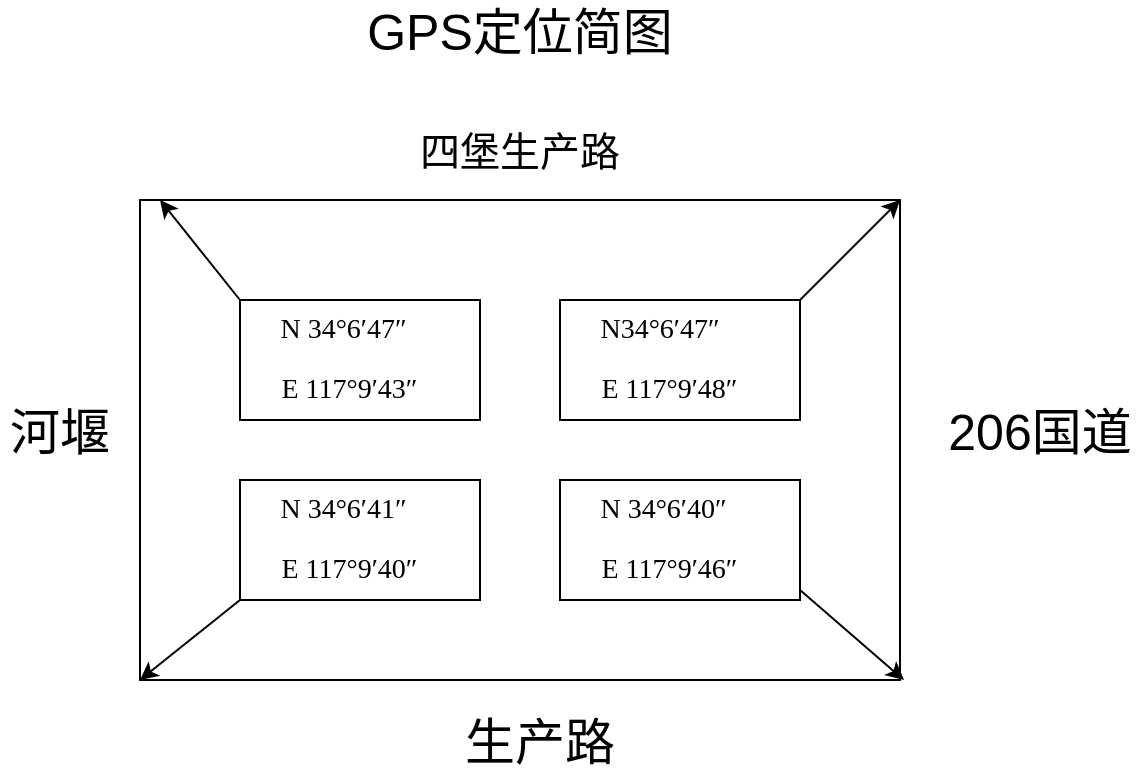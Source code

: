 <mxfile version="24.4.3" type="github">
  <diagram name="第 1 页" id="TwMkbAJe_wtF0H7UDVpm">
    <mxGraphModel dx="1434" dy="841" grid="0" gridSize="10" guides="1" tooltips="1" connect="1" arrows="1" fold="1" page="1" pageScale="1" pageWidth="827" pageHeight="1169" math="0" shadow="0">
      <root>
        <mxCell id="0" />
        <mxCell id="1" parent="0" />
        <mxCell id="-1kEfhObkiFgFc4eCo51-2" value="" style="rounded=0;whiteSpace=wrap;html=1;" vertex="1" parent="1">
          <mxGeometry x="236" y="300" width="380" height="240" as="geometry" />
        </mxCell>
        <mxCell id="-1kEfhObkiFgFc4eCo51-4" value="" style="rounded=0;whiteSpace=wrap;html=1;" vertex="1" parent="1">
          <mxGeometry x="286" y="350" width="120" height="60" as="geometry" />
        </mxCell>
        <mxCell id="-1kEfhObkiFgFc4eCo51-5" value="" style="rounded=0;whiteSpace=wrap;html=1;" vertex="1" parent="1">
          <mxGeometry x="446" y="350" width="120" height="60" as="geometry" />
        </mxCell>
        <mxCell id="-1kEfhObkiFgFc4eCo51-6" value="" style="rounded=0;whiteSpace=wrap;html=1;" vertex="1" parent="1">
          <mxGeometry x="286" y="440" width="120" height="60" as="geometry" />
        </mxCell>
        <mxCell id="-1kEfhObkiFgFc4eCo51-7" value="" style="rounded=0;whiteSpace=wrap;html=1;" vertex="1" parent="1">
          <mxGeometry x="446" y="440" width="120" height="60" as="geometry" />
        </mxCell>
        <mxCell id="-1kEfhObkiFgFc4eCo51-8" value="&lt;p class=&quot;MsoNormal&quot;&gt;&lt;span style=&quot;font-family: 仿宋; font-size: 10.5pt;&quot;&gt;&amp;nbsp;&lt;font face=&quot;仿宋&quot;&gt;N&lt;/font&gt;&lt;/span&gt;&lt;b&gt;&lt;span style=&quot;font-family: 仿宋; font-size: 10.5pt;&quot;&gt;&amp;nbsp;&lt;/span&gt;&lt;/b&gt;&lt;span style=&quot;font-family: 仿宋; font-size: 10.5pt;&quot;&gt;34°6′47″&lt;/span&gt;&lt;/p&gt;" style="text;html=1;align=center;verticalAlign=middle;whiteSpace=wrap;rounded=0;" vertex="1" parent="1">
          <mxGeometry x="306" y="350" width="60" height="30" as="geometry" />
        </mxCell>
        <mxCell id="-1kEfhObkiFgFc4eCo51-9" value="&lt;p class=&quot;MsoNormal&quot;&gt;&lt;span style=&quot;font-family: 仿宋; font-size: 10.5pt;&quot;&gt;&amp;nbsp;&lt;font face=&quot;仿宋&quot;&gt;E 117°9′43″&lt;/font&gt;&lt;/span&gt;&lt;/p&gt;" style="text;html=1;align=center;verticalAlign=middle;whiteSpace=wrap;rounded=0;" vertex="1" parent="1">
          <mxGeometry x="274" y="380" width="130" height="30" as="geometry" />
        </mxCell>
        <mxCell id="-1kEfhObkiFgFc4eCo51-12" value="&lt;p class=&quot;MsoNormal&quot;&gt;&lt;span style=&quot;font-family: 仿宋; font-size: 10.5pt;&quot;&gt;N34°6′47″&lt;/span&gt;&lt;/p&gt;" style="text;html=1;align=center;verticalAlign=middle;whiteSpace=wrap;rounded=0;" vertex="1" parent="1">
          <mxGeometry x="466" y="350" width="60" height="30" as="geometry" />
        </mxCell>
        <mxCell id="-1kEfhObkiFgFc4eCo51-13" value="&lt;p class=&quot;MsoNormal&quot;&gt;&lt;span style=&quot;font-family: 仿宋; font-size: 10.5pt;&quot;&gt;&amp;nbsp;&lt;font face=&quot;仿宋&quot;&gt;E 117°9′48″&lt;/font&gt;&lt;/span&gt;&lt;/p&gt;" style="text;html=1;align=center;verticalAlign=middle;whiteSpace=wrap;rounded=0;" vertex="1" parent="1">
          <mxGeometry x="434" y="380" width="130" height="30" as="geometry" />
        </mxCell>
        <mxCell id="-1kEfhObkiFgFc4eCo51-14" value="&lt;p class=&quot;MsoNormal&quot;&gt;&lt;span style=&quot;font-family: 仿宋; font-size: 10.5pt;&quot;&gt;&amp;nbsp;&lt;font face=&quot;仿宋&quot;&gt;N&lt;/font&gt;&lt;/span&gt;&lt;b&gt;&lt;span style=&quot;font-family: 仿宋; font-size: 10.5pt;&quot;&gt;&amp;nbsp;&lt;/span&gt;&lt;/b&gt;&lt;span style=&quot;font-family: 仿宋; font-size: 10.5pt;&quot;&gt;34°6′41″&lt;/span&gt;&lt;/p&gt;" style="text;html=1;align=center;verticalAlign=middle;whiteSpace=wrap;rounded=0;" vertex="1" parent="1">
          <mxGeometry x="306" y="440" width="60" height="30" as="geometry" />
        </mxCell>
        <mxCell id="-1kEfhObkiFgFc4eCo51-15" value="&lt;p class=&quot;MsoNormal&quot;&gt;&lt;span style=&quot;font-family: 仿宋; font-size: 10.5pt;&quot;&gt;&amp;nbsp;&lt;font face=&quot;仿宋&quot;&gt;E 117°9′40″&lt;/font&gt;&lt;/span&gt;&lt;/p&gt;" style="text;html=1;align=center;verticalAlign=middle;whiteSpace=wrap;rounded=0;" vertex="1" parent="1">
          <mxGeometry x="274" y="470" width="130" height="30" as="geometry" />
        </mxCell>
        <mxCell id="-1kEfhObkiFgFc4eCo51-16" value="&lt;p class=&quot;MsoNormal&quot;&gt;&lt;span style=&quot;font-family: 仿宋; font-size: 10.5pt;&quot;&gt;&amp;nbsp;&lt;font face=&quot;仿宋&quot;&gt;E 117°9′46″&lt;/font&gt;&lt;/span&gt;&lt;/p&gt;" style="text;html=1;align=center;verticalAlign=middle;whiteSpace=wrap;rounded=0;" vertex="1" parent="1">
          <mxGeometry x="434" y="470" width="130" height="30" as="geometry" />
        </mxCell>
        <mxCell id="-1kEfhObkiFgFc4eCo51-17" value="&lt;p class=&quot;MsoNormal&quot;&gt;&lt;span style=&quot;font-family: 仿宋; font-size: 10.5pt;&quot;&gt;&amp;nbsp;&lt;font face=&quot;仿宋&quot;&gt;N&lt;/font&gt;&lt;/span&gt;&lt;b&gt;&lt;span style=&quot;font-family: 仿宋; font-size: 10.5pt;&quot;&gt;&amp;nbsp;&lt;/span&gt;&lt;/b&gt;&lt;span style=&quot;font-family: 仿宋; font-size: 10.5pt;&quot;&gt;34°6′40″&lt;/span&gt;&lt;/p&gt;" style="text;html=1;align=center;verticalAlign=middle;whiteSpace=wrap;rounded=0;" vertex="1" parent="1">
          <mxGeometry x="466" y="440" width="60" height="30" as="geometry" />
        </mxCell>
        <mxCell id="-1kEfhObkiFgFc4eCo51-18" value="" style="endArrow=classic;html=1;rounded=0;" edge="1" parent="1">
          <mxGeometry width="50" height="50" relative="1" as="geometry">
            <mxPoint x="286" y="500" as="sourcePoint" />
            <mxPoint x="236" y="540" as="targetPoint" />
          </mxGeometry>
        </mxCell>
        <mxCell id="-1kEfhObkiFgFc4eCo51-19" value="" style="endArrow=classic;html=1;rounded=0;" edge="1" parent="1">
          <mxGeometry width="50" height="50" relative="1" as="geometry">
            <mxPoint x="286" y="350" as="sourcePoint" />
            <mxPoint x="246" y="300" as="targetPoint" />
          </mxGeometry>
        </mxCell>
        <mxCell id="-1kEfhObkiFgFc4eCo51-20" value="" style="endArrow=classic;html=1;rounded=0;" edge="1" parent="1">
          <mxGeometry width="50" height="50" relative="1" as="geometry">
            <mxPoint x="566" y="350" as="sourcePoint" />
            <mxPoint x="616" y="300" as="targetPoint" />
          </mxGeometry>
        </mxCell>
        <mxCell id="-1kEfhObkiFgFc4eCo51-21" value="" style="endArrow=classic;html=1;rounded=0;" edge="1" parent="1">
          <mxGeometry width="50" height="50" relative="1" as="geometry">
            <mxPoint x="566" y="495" as="sourcePoint" />
            <mxPoint x="618" y="540" as="targetPoint" />
          </mxGeometry>
        </mxCell>
        <mxCell id="-1kEfhObkiFgFc4eCo51-22" value="河堰" style="text;html=1;align=center;verticalAlign=middle;whiteSpace=wrap;rounded=0;fontStyle=0;fontSize=25;" vertex="1" parent="1">
          <mxGeometry x="166" y="400" width="60" height="30" as="geometry" />
        </mxCell>
        <mxCell id="-1kEfhObkiFgFc4eCo51-23" value="206国道" style="text;html=1;align=center;verticalAlign=middle;whiteSpace=wrap;rounded=0;fontStyle=0;fontSize=25;" vertex="1" parent="1">
          <mxGeometry x="636" y="400" width="100" height="30" as="geometry" />
        </mxCell>
        <mxCell id="-1kEfhObkiFgFc4eCo51-24" value="GPS定位简图" style="text;html=1;align=center;verticalAlign=middle;whiteSpace=wrap;rounded=0;fontStyle=0;fontSize=25;" vertex="1" parent="1">
          <mxGeometry x="336" y="200" width="180" height="30" as="geometry" />
        </mxCell>
        <mxCell id="-1kEfhObkiFgFc4eCo51-25" value="生产路" style="text;html=1;align=center;verticalAlign=middle;whiteSpace=wrap;rounded=0;fontStyle=0;fontSize=25;" vertex="1" parent="1">
          <mxGeometry x="386" y="555" width="100" height="30" as="geometry" />
        </mxCell>
        <mxCell id="-1kEfhObkiFgFc4eCo51-26" value="四堡生产路" style="text;html=1;align=center;verticalAlign=middle;whiteSpace=wrap;rounded=0;fontSize=20;" vertex="1" parent="1">
          <mxGeometry x="356" y="260" width="140" height="30" as="geometry" />
        </mxCell>
      </root>
    </mxGraphModel>
  </diagram>
</mxfile>
